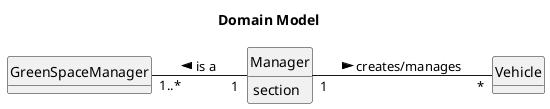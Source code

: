 @startuml
skinparam monochrome true
skinparam packageStyle rectangle
skinparam shadowing false

left to right direction

skinparam classAttributeIconSize 0

hide circle
hide methods

title Domain Model

class GreenSpaceManager {

}

class Manager {
    section
}

Manager "1" -- "*" Vehicle: creates/manages >
Manager "1" --up "1..*" GreenSpaceManager: is a >


@enduml
